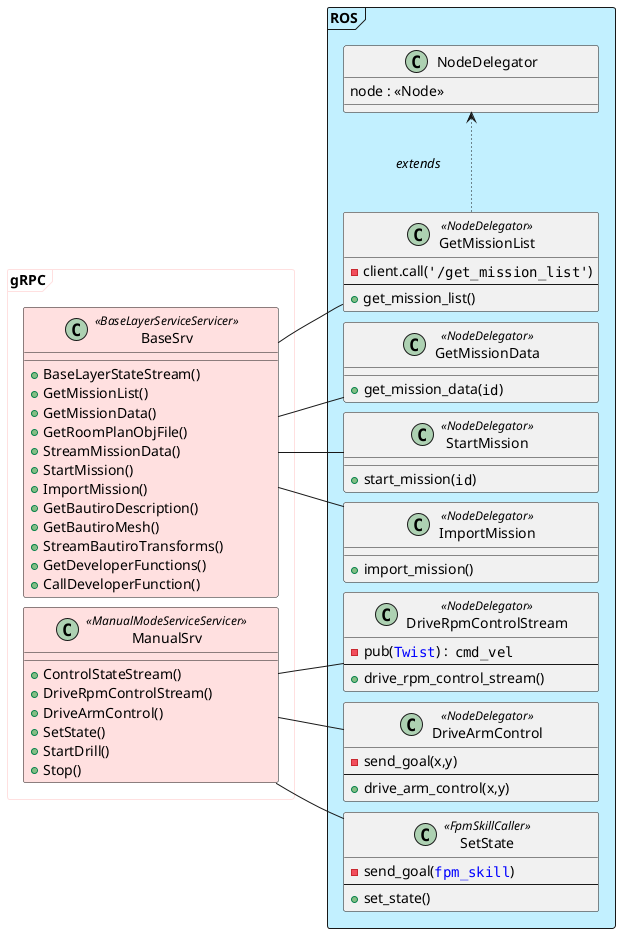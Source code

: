 @startuml "grpc_serve"

left to right direction

skinparam minClassWidth 255
skinparam Nodesep 10
skinparam Ranksep 20


frame ROS #APPLICATION   {
    class NodeDelegator {
        node : <<Node>>
    }
    class GetMissionList <<NodeDelegator>> {
        - client.call(""'/get_mission_list'"")
        --
        + get_mission_list()
    }
    class GetMissionData <<NodeDelegator>> {
        + get_mission_data(""id"")
    }
    class StartMission <<NodeDelegator>> {
        + start_mission(""id"")
    }
    class ImportMission <<NodeDelegator>> {
        + import_mission()
    }
    class DriveRpmControlStream <<NodeDelegator>> {
        -  pub(<color:blue>""Twist""</color>) :  ""cmd_vel""
        --
        + drive_rpm_control_stream()
    }
    class DriveArmControl <<NodeDelegator>> {
        - send_goal(x,y)
        --
        + drive_arm_control(x,y)
    }
    class SetState <<FpmSkillCaller>> {
        - send_goal(<color:blue>""fpm_skill""</color>)
        --
        + set_state()
    }
}
    GetMissionList -[dotted]right> NodeDelegator : \n\n//extends//   \n\n





frame gRPC #line:IMPLEMENTATION  {
    class BaseSrv <<BaseLayerServiceServicer>>  #IMPLEMENTATION  {
        + BaseLayerStateStream()
        + GetMissionList()
        + GetMissionData()
        + GetRoomPlanObjFile()
        + StreamMissionData()
        + StartMission()
        + ImportMission()
        + GetBautiroDescription()
        + GetBautiroMesh()
        + StreamBautiroTransforms()
        + GetDeveloperFunctions()
        + CallDeveloperFunction()
    }
    class ManualSrv <<ManualModeServiceServicer>>  #IMPLEMENTATION  {
        + ControlStateStream()
        + DriveRpmControlStream()
        + DriveArmControl()
        + SetState()
        + StartDrill()
        + Stop()
    }
}
'gRPC -[hidden]- ROS
BaseSrv -- GetMissionList
BaseSrv -- GetMissionData
BaseSrv -- StartMission
BaseSrv -- ImportMission

ManualSrv -- DriveRpmControlStream
ManualSrv -- DriveArmControl
ManualSrv -- SetState


@enduml
